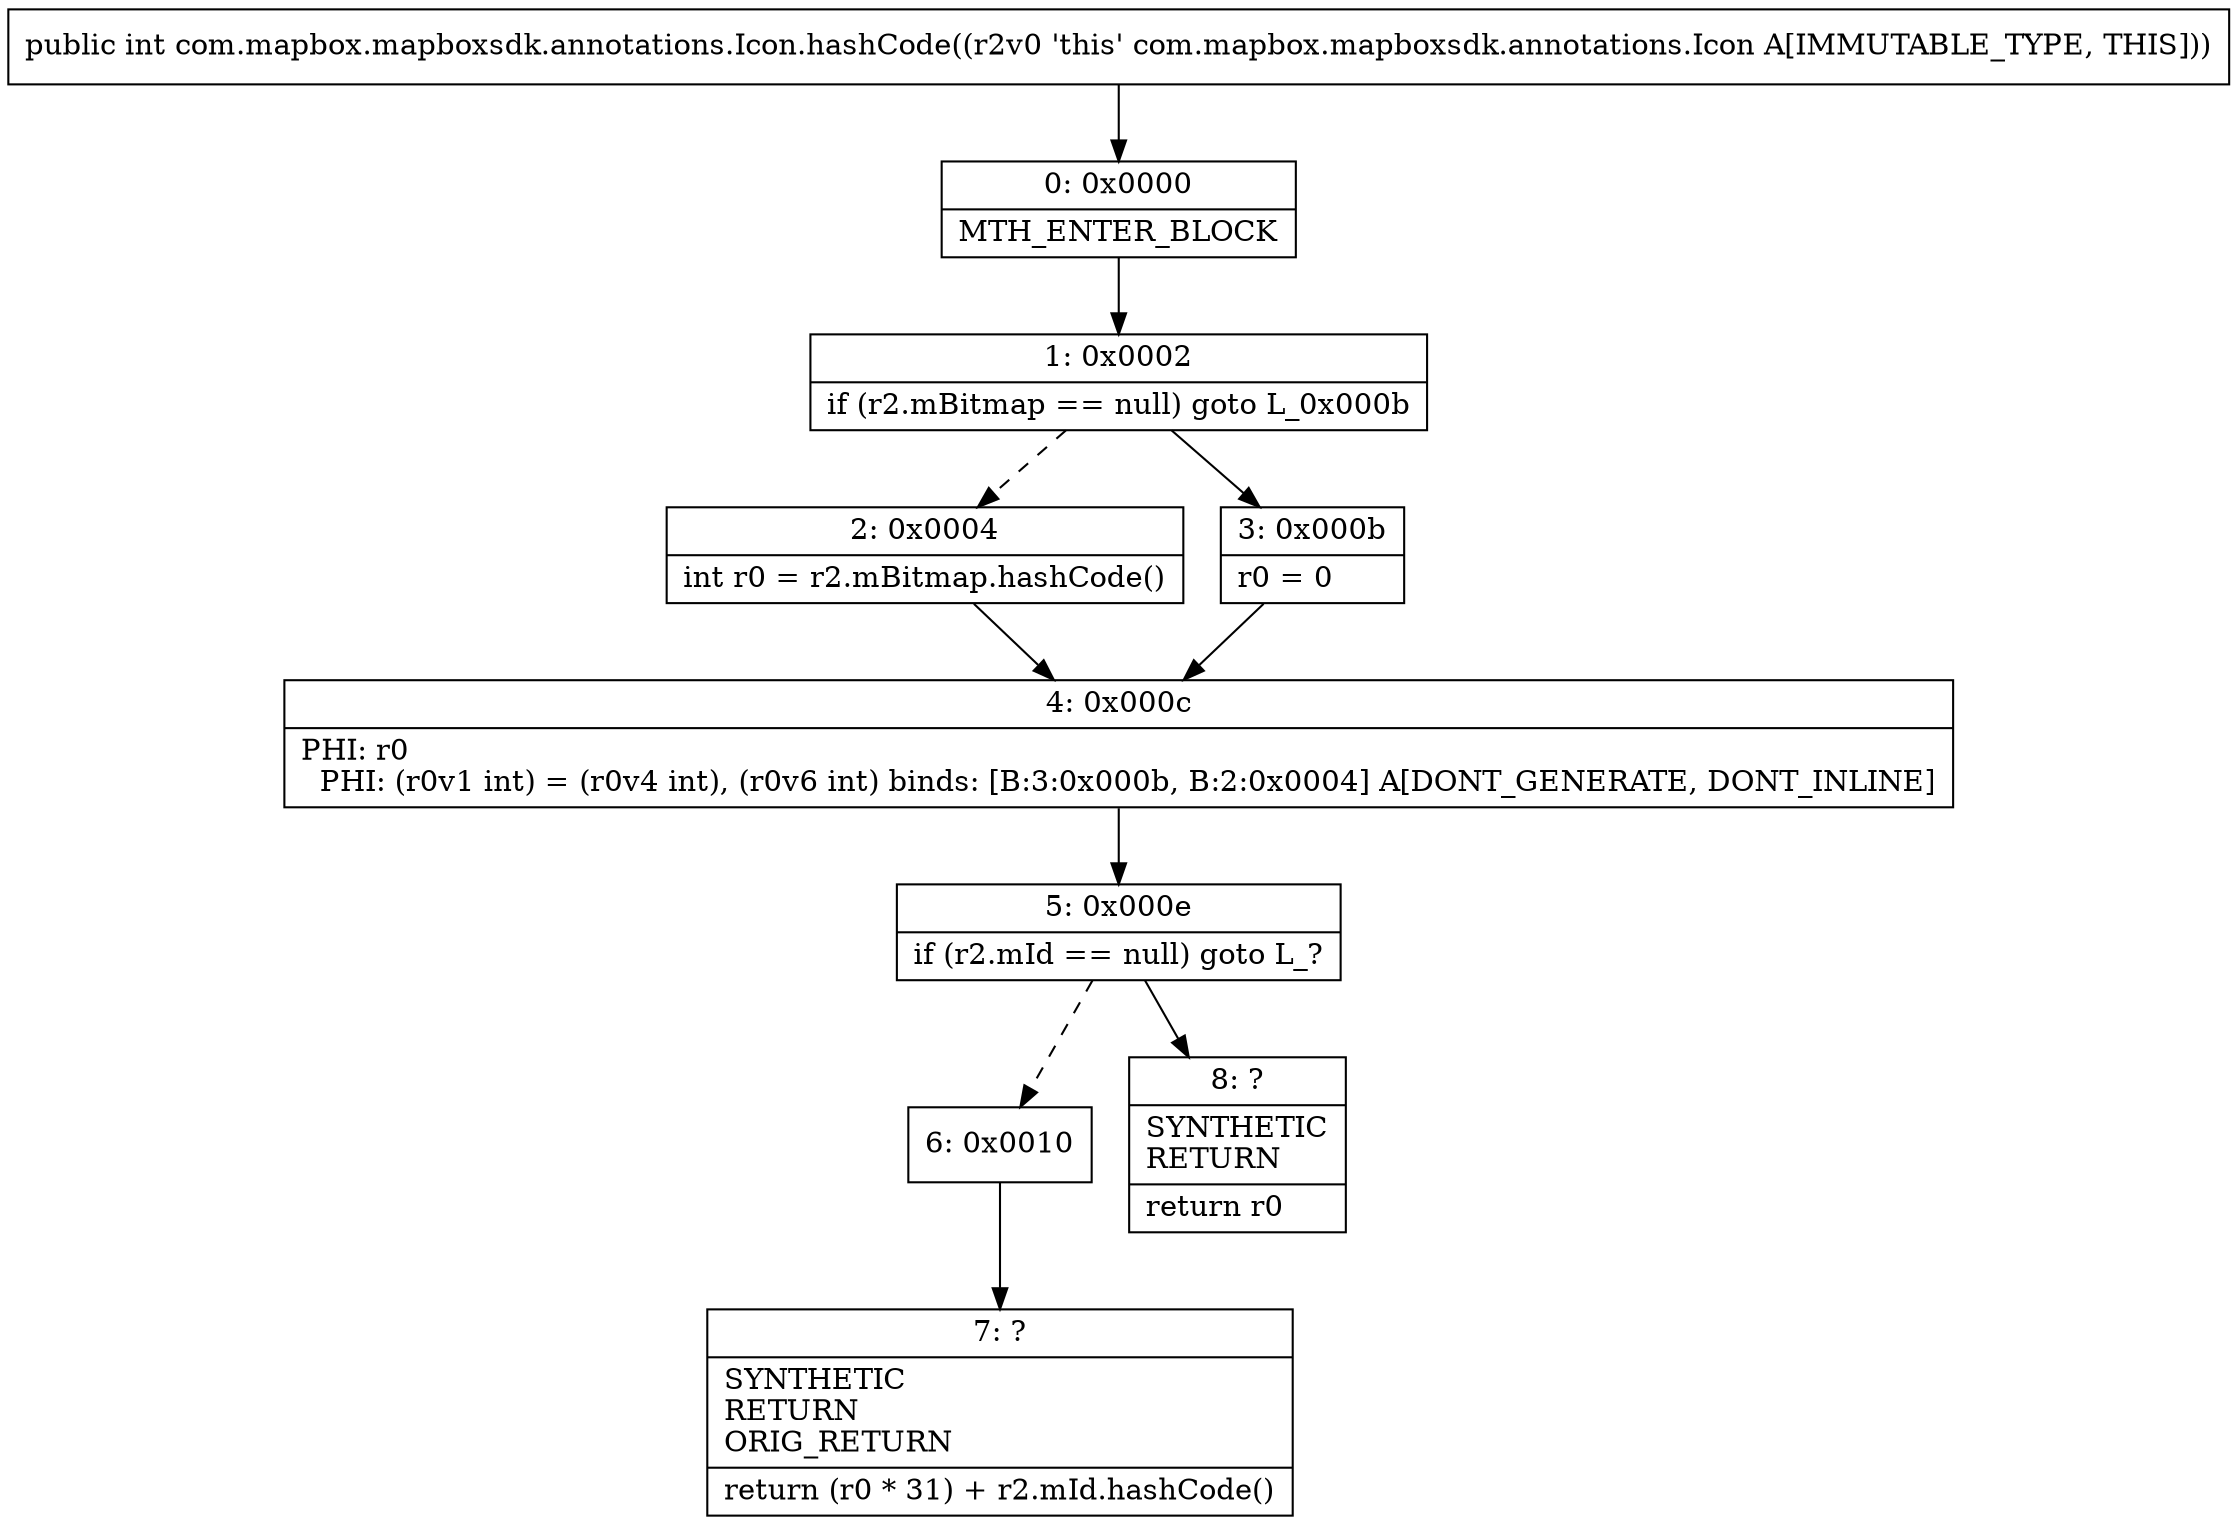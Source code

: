 digraph "CFG forcom.mapbox.mapboxsdk.annotations.Icon.hashCode()I" {
Node_0 [shape=record,label="{0\:\ 0x0000|MTH_ENTER_BLOCK\l}"];
Node_1 [shape=record,label="{1\:\ 0x0002|if (r2.mBitmap == null) goto L_0x000b\l}"];
Node_2 [shape=record,label="{2\:\ 0x0004|int r0 = r2.mBitmap.hashCode()\l}"];
Node_3 [shape=record,label="{3\:\ 0x000b|r0 = 0\l}"];
Node_4 [shape=record,label="{4\:\ 0x000c|PHI: r0 \l  PHI: (r0v1 int) = (r0v4 int), (r0v6 int) binds: [B:3:0x000b, B:2:0x0004] A[DONT_GENERATE, DONT_INLINE]\l}"];
Node_5 [shape=record,label="{5\:\ 0x000e|if (r2.mId == null) goto L_?\l}"];
Node_6 [shape=record,label="{6\:\ 0x0010}"];
Node_7 [shape=record,label="{7\:\ ?|SYNTHETIC\lRETURN\lORIG_RETURN\l|return (r0 * 31) + r2.mId.hashCode()\l}"];
Node_8 [shape=record,label="{8\:\ ?|SYNTHETIC\lRETURN\l|return r0\l}"];
MethodNode[shape=record,label="{public int com.mapbox.mapboxsdk.annotations.Icon.hashCode((r2v0 'this' com.mapbox.mapboxsdk.annotations.Icon A[IMMUTABLE_TYPE, THIS])) }"];
MethodNode -> Node_0;
Node_0 -> Node_1;
Node_1 -> Node_2[style=dashed];
Node_1 -> Node_3;
Node_2 -> Node_4;
Node_3 -> Node_4;
Node_4 -> Node_5;
Node_5 -> Node_6[style=dashed];
Node_5 -> Node_8;
Node_6 -> Node_7;
}


